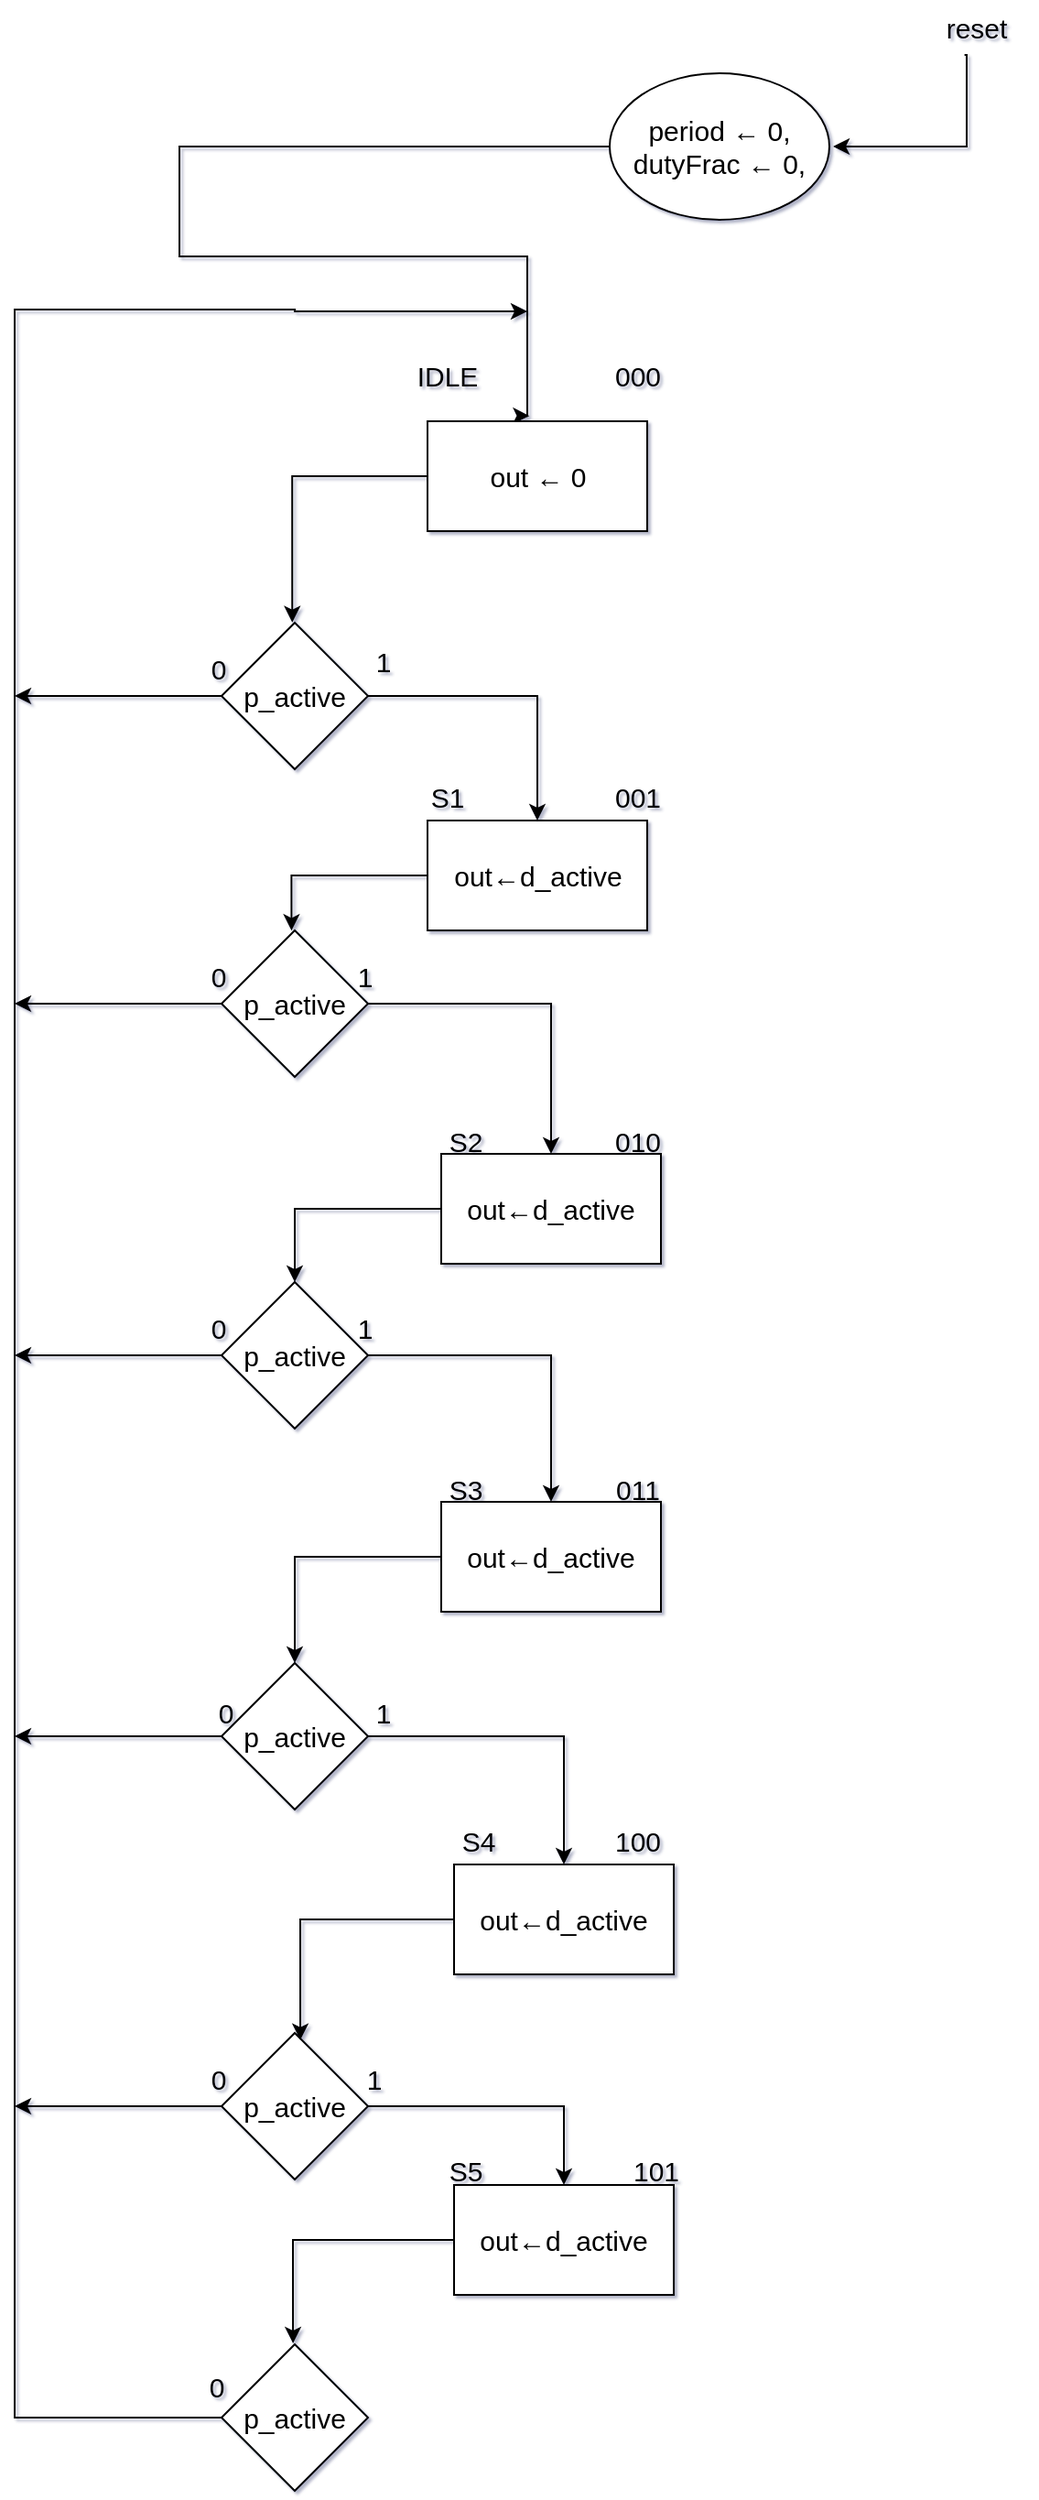 <mxfile version="22.1.18" type="github">
  <diagram name="Page-1" id="GGo1JlDiYlLj3cVosGNW">
    <mxGraphModel dx="955" dy="506" grid="1" gridSize="10" guides="1" tooltips="1" connect="0" arrows="1" fold="1" page="1" pageScale="1" pageWidth="1500" pageHeight="3000" math="0" shadow="1">
      <root>
        <mxCell id="0" />
        <mxCell id="1" parent="0" />
        <mxCell id="lQ2lAUUzrBHqBKWSUGlg-22" value="" style="edgeStyle=orthogonalEdgeStyle;rounded=0;orthogonalLoop=1;jettySize=auto;html=1;fontSize=15;fontStyle=0;strokeWidth=1;fontColor=#000000;" parent="1" source="lQ2lAUUzrBHqBKWSUGlg-19" target="lQ2lAUUzrBHqBKWSUGlg-21" edge="1">
          <mxGeometry relative="1" as="geometry" />
        </mxCell>
        <mxCell id="DzYreBIAlxz-Bc4P912Z-17" style="edgeStyle=orthogonalEdgeStyle;rounded=0;orthogonalLoop=1;jettySize=auto;html=1;fontSize=15;fontStyle=0" parent="1" source="lQ2lAUUzrBHqBKWSUGlg-19" edge="1">
          <mxGeometry relative="1" as="geometry">
            <mxPoint x="340" y="490" as="targetPoint" />
          </mxGeometry>
        </mxCell>
        <mxCell id="lQ2lAUUzrBHqBKWSUGlg-19" value="p_active" style="rhombus;whiteSpace=wrap;html=1;fontSize=15;fontStyle=0;strokeWidth=1;fontColor=#000000;" parent="1" vertex="1">
          <mxGeometry x="453" y="450" width="80" height="80" as="geometry" />
        </mxCell>
        <mxCell id="lQ2lAUUzrBHqBKWSUGlg-21" value="out←d_active" style="whiteSpace=wrap;html=1;fontSize=15;fontStyle=0;strokeWidth=1;fontColor=#000000;" parent="1" vertex="1">
          <mxGeometry x="565.5" y="558" width="120" height="60" as="geometry" />
        </mxCell>
        <mxCell id="lQ2lAUUzrBHqBKWSUGlg-109" value="1" style="text;html=1;align=center;verticalAlign=middle;resizable=0;points=[];autosize=1;fontSize=15;fontStyle=0;strokeWidth=1;strokeColor=none;fontColor=#000000;" parent="1" vertex="1">
          <mxGeometry x="525.5" y="456" width="30" height="30" as="geometry" />
        </mxCell>
        <mxCell id="lQ2lAUUzrBHqBKWSUGlg-110" value="0" style="text;html=1;align=center;verticalAlign=middle;resizable=0;points=[];autosize=1;fontSize=15;fontStyle=0;strokeWidth=1;strokeColor=none;fontColor=#000000;" parent="1" vertex="1">
          <mxGeometry x="435.5" y="460" width="30" height="30" as="geometry" />
        </mxCell>
        <mxCell id="7_8doox-LUyNGBTueIZM-61" style="edgeStyle=orthogonalEdgeStyle;rounded=0;orthogonalLoop=1;jettySize=auto;html=1;fontSize=15;fontStyle=0;strokeWidth=1;fontColor=#000000;" parent="1" source="7_8doox-LUyNGBTueIZM-58" target="7_8doox-LUyNGBTueIZM-60" edge="1">
          <mxGeometry relative="1" as="geometry" />
        </mxCell>
        <mxCell id="DzYreBIAlxz-Bc4P912Z-16" style="edgeStyle=orthogonalEdgeStyle;rounded=0;orthogonalLoop=1;jettySize=auto;html=1;fontSize=15;fontStyle=0" parent="1" source="7_8doox-LUyNGBTueIZM-58" edge="1">
          <mxGeometry relative="1" as="geometry">
            <mxPoint x="340" y="658" as="targetPoint" />
          </mxGeometry>
        </mxCell>
        <mxCell id="7_8doox-LUyNGBTueIZM-58" value="p_active" style="rhombus;whiteSpace=wrap;html=1;fontSize=15;fontStyle=0;strokeWidth=1;fontColor=#000000;" parent="1" vertex="1">
          <mxGeometry x="453" y="618" width="80" height="80" as="geometry" />
        </mxCell>
        <mxCell id="DzYreBIAlxz-Bc4P912Z-3" style="edgeStyle=orthogonalEdgeStyle;rounded=0;orthogonalLoop=1;jettySize=auto;html=1;fontSize=15;fontStyle=0" parent="1" source="7_8doox-LUyNGBTueIZM-60" target="7_8doox-LUyNGBTueIZM-73" edge="1">
          <mxGeometry relative="1" as="geometry" />
        </mxCell>
        <mxCell id="7_8doox-LUyNGBTueIZM-60" value="out←d_active" style="whiteSpace=wrap;html=1;fontSize=15;fontStyle=0;strokeWidth=1;fontColor=#000000;" parent="1" vertex="1">
          <mxGeometry x="573" y="740" width="120" height="60" as="geometry" />
        </mxCell>
        <mxCell id="7_8doox-LUyNGBTueIZM-72" style="edgeStyle=orthogonalEdgeStyle;rounded=0;orthogonalLoop=1;jettySize=auto;html=1;fontSize=15;fontStyle=0;strokeWidth=1;fontColor=#000000;" parent="1" source="7_8doox-LUyNGBTueIZM-73" target="7_8doox-LUyNGBTueIZM-74" edge="1">
          <mxGeometry relative="1" as="geometry" />
        </mxCell>
        <mxCell id="DzYreBIAlxz-Bc4P912Z-15" style="edgeStyle=orthogonalEdgeStyle;rounded=0;orthogonalLoop=1;jettySize=auto;html=1;fontSize=15;fontStyle=0" parent="1" source="7_8doox-LUyNGBTueIZM-73" edge="1">
          <mxGeometry relative="1" as="geometry">
            <mxPoint x="340" y="850" as="targetPoint" />
          </mxGeometry>
        </mxCell>
        <mxCell id="7_8doox-LUyNGBTueIZM-73" value="p_active" style="rhombus;whiteSpace=wrap;html=1;fontSize=15;fontStyle=0;strokeWidth=1;fontColor=#000000;" parent="1" vertex="1">
          <mxGeometry x="453" y="810" width="80" height="80" as="geometry" />
        </mxCell>
        <mxCell id="DzYreBIAlxz-Bc4P912Z-2" style="edgeStyle=orthogonalEdgeStyle;rounded=0;orthogonalLoop=1;jettySize=auto;html=1;fontSize=15;fontStyle=0" parent="1" source="7_8doox-LUyNGBTueIZM-74" target="7_8doox-LUyNGBTueIZM-79" edge="1">
          <mxGeometry relative="1" as="geometry" />
        </mxCell>
        <mxCell id="7_8doox-LUyNGBTueIZM-74" value="out←d_active" style="whiteSpace=wrap;html=1;fontSize=15;fontStyle=0;strokeWidth=1;fontColor=#000000;" parent="1" vertex="1">
          <mxGeometry x="573" y="930" width="120" height="60" as="geometry" />
        </mxCell>
        <mxCell id="7_8doox-LUyNGBTueIZM-78" style="edgeStyle=orthogonalEdgeStyle;rounded=0;orthogonalLoop=1;jettySize=auto;html=1;fontSize=15;fontStyle=0;strokeWidth=1;fontColor=#000000;" parent="1" source="7_8doox-LUyNGBTueIZM-79" target="7_8doox-LUyNGBTueIZM-80" edge="1">
          <mxGeometry relative="1" as="geometry" />
        </mxCell>
        <mxCell id="DzYreBIAlxz-Bc4P912Z-14" style="edgeStyle=orthogonalEdgeStyle;rounded=0;orthogonalLoop=1;jettySize=auto;html=1;fontSize=15;fontStyle=0" parent="1" source="7_8doox-LUyNGBTueIZM-79" edge="1">
          <mxGeometry relative="1" as="geometry">
            <mxPoint x="340" y="1058" as="targetPoint" />
          </mxGeometry>
        </mxCell>
        <mxCell id="7_8doox-LUyNGBTueIZM-79" value="p_active" style="rhombus;whiteSpace=wrap;html=1;fontSize=15;fontStyle=0;strokeWidth=1;fontColor=#000000;" parent="1" vertex="1">
          <mxGeometry x="453" y="1018" width="80" height="80" as="geometry" />
        </mxCell>
        <mxCell id="7_8doox-LUyNGBTueIZM-80" value="out←d_active" style="whiteSpace=wrap;html=1;fontSize=15;fontStyle=0;strokeWidth=1;fontColor=#000000;" parent="1" vertex="1">
          <mxGeometry x="580" y="1128" width="120" height="60" as="geometry" />
        </mxCell>
        <mxCell id="7_8doox-LUyNGBTueIZM-81" style="edgeStyle=orthogonalEdgeStyle;rounded=0;orthogonalLoop=1;jettySize=auto;html=1;fontSize=15;fontStyle=0;strokeWidth=1;fontColor=#000000;" parent="1" source="7_8doox-LUyNGBTueIZM-82" target="7_8doox-LUyNGBTueIZM-83" edge="1">
          <mxGeometry relative="1" as="geometry" />
        </mxCell>
        <mxCell id="DzYreBIAlxz-Bc4P912Z-13" style="edgeStyle=orthogonalEdgeStyle;rounded=0;orthogonalLoop=1;jettySize=auto;html=1;fontSize=15;fontStyle=0" parent="1" source="7_8doox-LUyNGBTueIZM-82" edge="1">
          <mxGeometry relative="1" as="geometry">
            <mxPoint x="340" y="1260" as="targetPoint" />
          </mxGeometry>
        </mxCell>
        <mxCell id="7_8doox-LUyNGBTueIZM-82" value="p_active" style="rhombus;whiteSpace=wrap;html=1;fontSize=15;fontStyle=0;strokeWidth=1;fontColor=#000000;" parent="1" vertex="1">
          <mxGeometry x="453" y="1220" width="80" height="80" as="geometry" />
        </mxCell>
        <mxCell id="7_8doox-LUyNGBTueIZM-83" value="out←d_active" style="whiteSpace=wrap;html=1;fontSize=15;fontStyle=0;strokeWidth=1;fontColor=#000000;" parent="1" vertex="1">
          <mxGeometry x="580" y="1303" width="120" height="60" as="geometry" />
        </mxCell>
        <mxCell id="7_8doox-LUyNGBTueIZM-126" value="S1" style="text;html=1;align=center;verticalAlign=middle;resizable=0;points=[];autosize=1;fontSize=15;fontStyle=0;strokeWidth=1;strokeColor=none;fontColor=#000000;" parent="1" vertex="1">
          <mxGeometry x="555.5" y="530" width="40" height="30" as="geometry" />
        </mxCell>
        <mxCell id="7_8doox-LUyNGBTueIZM-127" value="001" style="text;html=1;align=center;verticalAlign=middle;resizable=0;points=[];autosize=1;fontSize=15;fontStyle=0;strokeWidth=1;strokeColor=none;fontColor=#000000;" parent="1" vertex="1">
          <mxGeometry x="655" y="530" width="50" height="30" as="geometry" />
        </mxCell>
        <mxCell id="7_8doox-LUyNGBTueIZM-128" value="S2" style="text;html=1;align=center;verticalAlign=middle;resizable=0;points=[];autosize=1;fontSize=15;fontStyle=0;strokeWidth=1;strokeColor=none;fontColor=#000000;" parent="1" vertex="1">
          <mxGeometry x="565.5" y="718" width="40" height="30" as="geometry" />
        </mxCell>
        <mxCell id="7_8doox-LUyNGBTueIZM-129" value="010" style="text;html=1;align=center;verticalAlign=middle;resizable=0;points=[];autosize=1;fontSize=15;fontStyle=0;strokeWidth=1;strokeColor=none;fontColor=#000000;" parent="1" vertex="1">
          <mxGeometry x="655" y="718" width="50" height="30" as="geometry" />
        </mxCell>
        <mxCell id="7_8doox-LUyNGBTueIZM-130" value="S3" style="text;html=1;align=center;verticalAlign=middle;resizable=0;points=[];autosize=1;fontSize=15;fontStyle=0;strokeWidth=1;strokeColor=none;fontColor=#000000;" parent="1" vertex="1">
          <mxGeometry x="565.5" y="908" width="40" height="30" as="geometry" />
        </mxCell>
        <mxCell id="7_8doox-LUyNGBTueIZM-131" value="011" style="text;html=1;align=center;verticalAlign=middle;resizable=0;points=[];autosize=1;fontSize=15;fontStyle=0;strokeWidth=1;strokeColor=none;fontColor=#000000;" parent="1" vertex="1">
          <mxGeometry x="655" y="908" width="50" height="30" as="geometry" />
        </mxCell>
        <mxCell id="7_8doox-LUyNGBTueIZM-132" value="S4" style="text;html=1;align=center;verticalAlign=middle;resizable=0;points=[];autosize=1;fontSize=15;fontStyle=0;strokeWidth=1;strokeColor=none;fontColor=#000000;" parent="1" vertex="1">
          <mxGeometry x="573" y="1100" width="40" height="30" as="geometry" />
        </mxCell>
        <mxCell id="7_8doox-LUyNGBTueIZM-133" value="100" style="text;html=1;align=center;verticalAlign=middle;resizable=0;points=[];autosize=1;fontSize=15;fontStyle=0;strokeWidth=1;strokeColor=none;fontColor=#000000;" parent="1" vertex="1">
          <mxGeometry x="655" y="1100" width="50" height="30" as="geometry" />
        </mxCell>
        <mxCell id="7_8doox-LUyNGBTueIZM-134" value="S5" style="text;html=1;align=center;verticalAlign=middle;resizable=0;points=[];autosize=1;fontSize=15;fontStyle=0;strokeWidth=1;strokeColor=none;fontColor=#000000;" parent="1" vertex="1">
          <mxGeometry x="565.5" y="1280" width="40" height="30" as="geometry" />
        </mxCell>
        <mxCell id="7_8doox-LUyNGBTueIZM-135" value="101" style="text;html=1;align=center;verticalAlign=middle;resizable=0;points=[];autosize=1;fontSize=15;fontStyle=0;strokeWidth=1;strokeColor=none;fontColor=#000000;" parent="1" vertex="1">
          <mxGeometry x="665" y="1280" width="50" height="30" as="geometry" />
        </mxCell>
        <mxCell id="7_8doox-LUyNGBTueIZM-254" value="0" style="text;html=1;align=center;verticalAlign=middle;resizable=0;points=[];autosize=1;strokeColor=none;fillColor=none;fontColor=#000000;fontSize=15;strokeWidth=1;fontStyle=0" parent="1" vertex="1">
          <mxGeometry x="435.5" y="628" width="30" height="30" as="geometry" />
        </mxCell>
        <mxCell id="7_8doox-LUyNGBTueIZM-255" value="1" style="text;html=1;align=center;verticalAlign=middle;resizable=0;points=[];autosize=1;strokeColor=none;fillColor=none;fontColor=#000000;fontSize=15;strokeWidth=1;fontStyle=0" parent="1" vertex="1">
          <mxGeometry x="515.5" y="628" width="30" height="30" as="geometry" />
        </mxCell>
        <mxCell id="7_8doox-LUyNGBTueIZM-256" value="0" style="text;html=1;align=center;verticalAlign=middle;resizable=0;points=[];autosize=1;strokeColor=none;fillColor=none;fontColor=#000000;fontSize=15;strokeWidth=1;fontStyle=0" parent="1" vertex="1">
          <mxGeometry x="435.5" y="820" width="30" height="30" as="geometry" />
        </mxCell>
        <mxCell id="7_8doox-LUyNGBTueIZM-257" value="1" style="text;html=1;align=center;verticalAlign=middle;resizable=0;points=[];autosize=1;strokeColor=none;fillColor=none;fontColor=#000000;fontSize=15;strokeWidth=1;fontStyle=0" parent="1" vertex="1">
          <mxGeometry x="515.5" y="820" width="30" height="30" as="geometry" />
        </mxCell>
        <mxCell id="7_8doox-LUyNGBTueIZM-258" value="0" style="text;html=1;align=center;verticalAlign=middle;resizable=0;points=[];autosize=1;strokeColor=none;fillColor=none;fontColor=#000000;fontSize=15;strokeWidth=1;fontStyle=0" parent="1" vertex="1">
          <mxGeometry x="440" y="1030" width="30" height="30" as="geometry" />
        </mxCell>
        <mxCell id="7_8doox-LUyNGBTueIZM-261" value="1" style="text;html=1;align=center;verticalAlign=middle;resizable=0;points=[];autosize=1;strokeColor=none;fillColor=none;fontColor=#000000;fontSize=15;strokeWidth=1;fontStyle=0" parent="1" vertex="1">
          <mxGeometry x="525.5" y="1030" width="30" height="30" as="geometry" />
        </mxCell>
        <mxCell id="7_8doox-LUyNGBTueIZM-262" value="0" style="text;html=1;align=center;verticalAlign=middle;resizable=0;points=[];autosize=1;strokeColor=none;fillColor=none;fontColor=#000000;fontSize=15;strokeWidth=1;fontStyle=0" parent="1" vertex="1">
          <mxGeometry x="435.5" y="1230" width="30" height="30" as="geometry" />
        </mxCell>
        <mxCell id="7_8doox-LUyNGBTueIZM-263" value="1" style="text;html=1;align=center;verticalAlign=middle;resizable=0;points=[];autosize=1;strokeColor=none;fillColor=none;fontColor=#000000;fontSize=15;strokeWidth=1;fontStyle=0" parent="1" vertex="1">
          <mxGeometry x="520.5" y="1230" width="30" height="30" as="geometry" />
        </mxCell>
        <mxCell id="DzYreBIAlxz-Bc4P912Z-1" style="edgeStyle=orthogonalEdgeStyle;rounded=0;orthogonalLoop=1;jettySize=auto;html=1;entryX=0.538;entryY=0.048;entryDx=0;entryDy=0;entryPerimeter=0;fontSize=15;fontStyle=0" parent="1" source="7_8doox-LUyNGBTueIZM-80" target="7_8doox-LUyNGBTueIZM-82" edge="1">
          <mxGeometry relative="1" as="geometry" />
        </mxCell>
        <mxCell id="DzYreBIAlxz-Bc4P912Z-4" style="edgeStyle=orthogonalEdgeStyle;rounded=0;orthogonalLoop=1;jettySize=auto;html=1;entryX=0.478;entryY=0.002;entryDx=0;entryDy=0;entryPerimeter=0;fontSize=15;fontStyle=0" parent="1" source="lQ2lAUUzrBHqBKWSUGlg-21" target="7_8doox-LUyNGBTueIZM-58" edge="1">
          <mxGeometry relative="1" as="geometry" />
        </mxCell>
        <mxCell id="DzYreBIAlxz-Bc4P912Z-5" value="p_active" style="rhombus;whiteSpace=wrap;html=1;fontSize=15;fontStyle=0;strokeWidth=1;fontColor=#000000;" parent="1" vertex="1">
          <mxGeometry x="453" y="1390" width="80" height="80" as="geometry" />
        </mxCell>
        <mxCell id="DzYreBIAlxz-Bc4P912Z-7" style="edgeStyle=orthogonalEdgeStyle;rounded=0;orthogonalLoop=1;jettySize=auto;html=1;entryX=0.488;entryY=-0.007;entryDx=0;entryDy=0;entryPerimeter=0;fontSize=15;fontStyle=0" parent="1" source="7_8doox-LUyNGBTueIZM-83" target="DzYreBIAlxz-Bc4P912Z-5" edge="1">
          <mxGeometry relative="1" as="geometry" />
        </mxCell>
        <mxCell id="DzYreBIAlxz-Bc4P912Z-20" value="" style="edgeStyle=orthogonalEdgeStyle;rounded=0;orthogonalLoop=1;jettySize=auto;html=1;fontSize=15;fontStyle=0;entryX=0.464;entryY=-0.048;entryDx=0;entryDy=0;entryPerimeter=0;" parent="1" source="DzYreBIAlxz-Bc4P912Z-18" target="DzYreBIAlxz-Bc4P912Z-19" edge="1">
          <mxGeometry relative="1" as="geometry">
            <Array as="points">
              <mxPoint x="430" y="190" />
              <mxPoint x="430" y="250" />
              <mxPoint x="620" y="250" />
              <mxPoint x="620" y="337" />
            </Array>
          </mxGeometry>
        </mxCell>
        <mxCell id="DzYreBIAlxz-Bc4P912Z-18" value="period&amp;nbsp;← 0,&lt;br style=&quot;font-size: 15px;&quot;&gt;dutyFrac&amp;nbsp;← 0," style="ellipse;whiteSpace=wrap;html=1;fontSize=15;fontStyle=0" parent="1" vertex="1">
          <mxGeometry x="665" y="150" width="120" height="80" as="geometry" />
        </mxCell>
        <mxCell id="DzYreBIAlxz-Bc4P912Z-24" value="" style="edgeStyle=orthogonalEdgeStyle;rounded=0;orthogonalLoop=1;jettySize=auto;html=1;fontSize=15;fontStyle=0;entryX=0.483;entryY=-0.002;entryDx=0;entryDy=0;entryPerimeter=0;" parent="1" source="DzYreBIAlxz-Bc4P912Z-19" target="lQ2lAUUzrBHqBKWSUGlg-19" edge="1">
          <mxGeometry relative="1" as="geometry">
            <mxPoint x="650" y="280" as="targetPoint" />
          </mxGeometry>
        </mxCell>
        <mxCell id="DzYreBIAlxz-Bc4P912Z-19" value="out&amp;nbsp;← 0" style="whiteSpace=wrap;html=1;fontSize=15;fontStyle=0" parent="1" vertex="1">
          <mxGeometry x="565.5" y="340" width="120" height="60" as="geometry" />
        </mxCell>
        <mxCell id="DzYreBIAlxz-Bc4P912Z-21" value="IDLE" style="text;html=1;align=center;verticalAlign=middle;resizable=0;points=[];autosize=1;strokeColor=none;fillColor=none;fontSize=15;fontStyle=0" parent="1" vertex="1">
          <mxGeometry x="545.5" y="300" width="60" height="30" as="geometry" />
        </mxCell>
        <mxCell id="DzYreBIAlxz-Bc4P912Z-22" value="000" style="text;html=1;align=center;verticalAlign=middle;resizable=0;points=[];autosize=1;strokeColor=none;fillColor=none;fontSize=15;fontStyle=0" parent="1" vertex="1">
          <mxGeometry x="655" y="300" width="50" height="30" as="geometry" />
        </mxCell>
        <mxCell id="DzYreBIAlxz-Bc4P912Z-26" style="edgeStyle=orthogonalEdgeStyle;rounded=0;orthogonalLoop=1;jettySize=auto;html=1;entryX=1.017;entryY=0.614;entryDx=0;entryDy=0;entryPerimeter=0;fontSize=15;fontStyle=0;exitX=0.397;exitY=1;exitDx=0;exitDy=0;exitPerimeter=0;" parent="1" source="LTmUP5jKH5nxpWFjnkwC-1" edge="1">
          <mxGeometry relative="1" as="geometry">
            <Array as="points">
              <mxPoint x="860" y="190" />
            </Array>
            <mxPoint x="870" y="150" as="sourcePoint" />
            <mxPoint x="787.04" y="190" as="targetPoint" />
          </mxGeometry>
        </mxCell>
        <mxCell id="DzYreBIAlxz-Bc4P912Z-28" style="edgeStyle=orthogonalEdgeStyle;rounded=0;orthogonalLoop=1;jettySize=auto;html=1;fontSize=15;fontStyle=0" parent="1" source="DzYreBIAlxz-Bc4P912Z-5" edge="1">
          <mxGeometry relative="1" as="geometry">
            <Array as="points">
              <mxPoint x="340" y="1430" />
              <mxPoint x="340" y="279" />
              <mxPoint x="493" y="279" />
              <mxPoint x="540" y="280" />
            </Array>
            <mxPoint x="620" y="280" as="targetPoint" />
          </mxGeometry>
        </mxCell>
        <mxCell id="DzYreBIAlxz-Bc4P912Z-32" value="0" style="text;html=1;align=center;verticalAlign=middle;resizable=0;points=[];autosize=1;strokeColor=none;fillColor=none;fontSize=15;fontStyle=0" parent="1" vertex="1">
          <mxGeometry x="435" y="1398" width="30" height="30" as="geometry" />
        </mxCell>
        <mxCell id="LTmUP5jKH5nxpWFjnkwC-1" value="&lt;font style=&quot;font-size: 15px;&quot;&gt;reset&lt;/font&gt;" style="text;html=1;align=center;verticalAlign=middle;resizable=0;points=[];autosize=1;strokeColor=none;fillColor=none;" parent="1" vertex="1">
          <mxGeometry x="835" y="110" width="60" height="30" as="geometry" />
        </mxCell>
      </root>
    </mxGraphModel>
  </diagram>
</mxfile>
